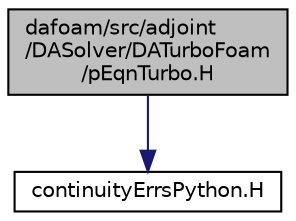 digraph "dafoam/src/adjoint/DASolver/DATurboFoam/pEqnTurbo.H"
{
  bgcolor="transparent";
  edge [fontname="Helvetica",fontsize="10",labelfontname="Helvetica",labelfontsize="10"];
  node [fontname="Helvetica",fontsize="10",shape=record];
  Node0 [label="dafoam/src/adjoint\l/DASolver/DATurboFoam\l/pEqnTurbo.H",height=0.2,width=0.4,color="black", fillcolor="grey75", style="filled", fontcolor="black"];
  Node0 -> Node1 [color="midnightblue",fontsize="10",style="solid",fontname="Helvetica"];
  Node1 [label="continuityErrsPython.H",height=0.2,width=0.4,color="black",URL="$continuityErrsPython_8H.html"];
}
